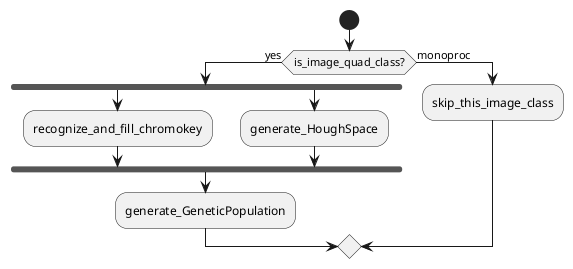 @startuml
start
if (is_image_quad_class?) then (yes)
  fork
    :recognize_and_fill_chromokey;
  fork again
    :generate_HoughSpace;
  end fork
  :generate_GeneticPopulation;
else (monoproc)
  :skip_this_image_class;
endif
@enduml
